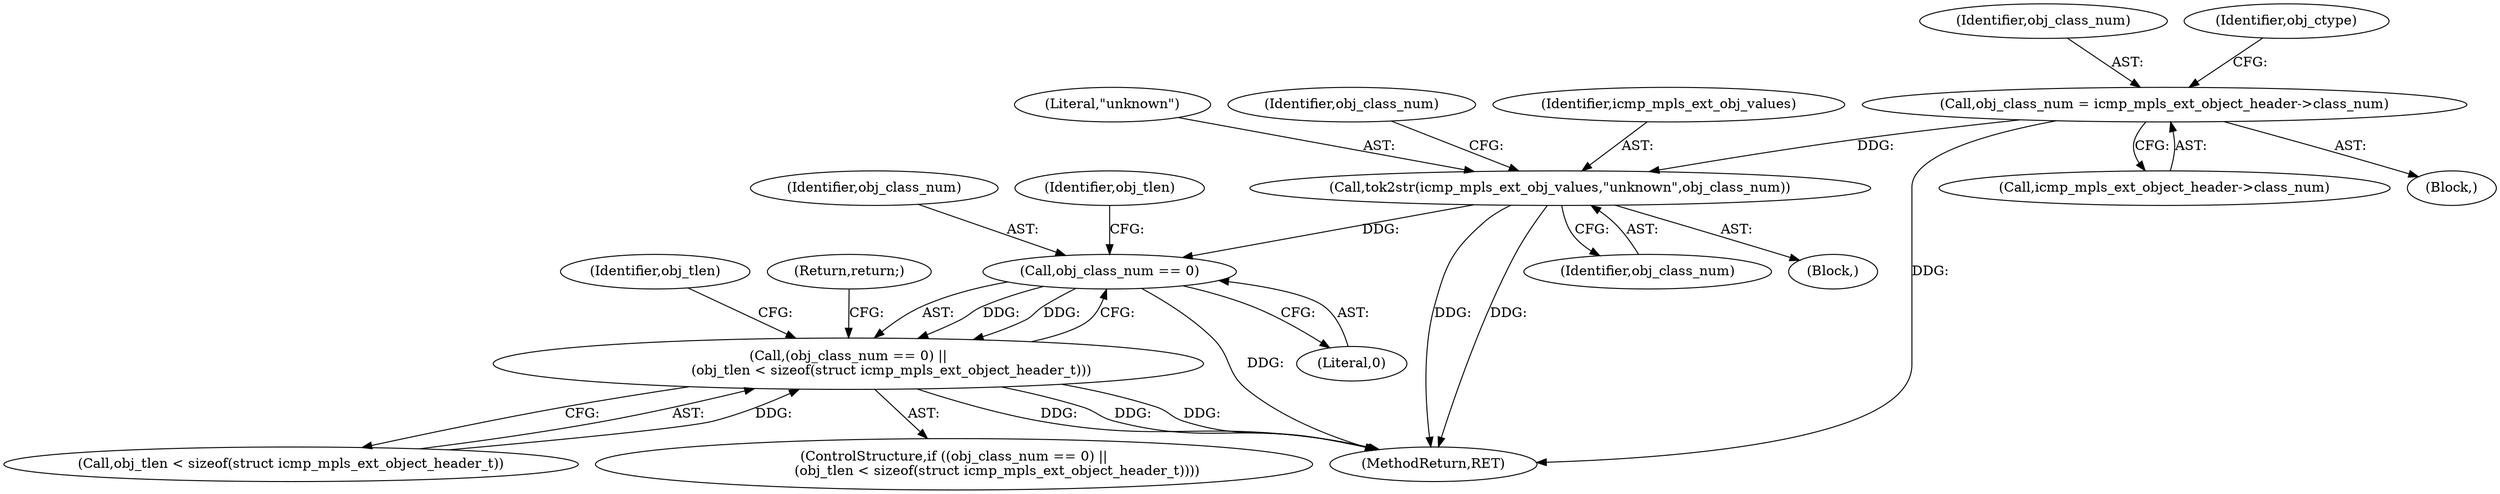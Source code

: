 digraph "0_tcpdump_2b62d1dda41590db29368ec7ba5f4faf3464765a@pointer" {
"1001124" [label="(Call,obj_class_num = icmp_mpls_ext_object_header->class_num)"];
"1001144" [label="(Call,tok2str(icmp_mpls_ext_obj_values,\"unknown\",obj_class_num))"];
"1001159" [label="(Call,obj_class_num == 0)"];
"1001158" [label="(Call,(obj_class_num == 0) ||\n                    (obj_tlen < sizeof(struct icmp_mpls_ext_object_header_t)))"];
"1001160" [label="(Identifier,obj_class_num)"];
"1001245" [label="(MethodReturn,RET)"];
"1001125" [label="(Identifier,obj_class_num)"];
"1001146" [label="(Literal,\"unknown\")"];
"1001130" [label="(Identifier,obj_ctype)"];
"1001169" [label="(Identifier,obj_tlen)"];
"1001158" [label="(Call,(obj_class_num == 0) ||\n                    (obj_tlen < sizeof(struct icmp_mpls_ext_object_header_t)))"];
"1001159" [label="(Call,obj_class_num == 0)"];
"1001167" [label="(Return,return;)"];
"1001162" [label="(Call,obj_tlen < sizeof(struct icmp_mpls_ext_object_header_t))"];
"1001147" [label="(Identifier,obj_class_num)"];
"1001124" [label="(Call,obj_class_num = icmp_mpls_ext_object_header->class_num)"];
"1001161" [label="(Literal,0)"];
"1001163" [label="(Identifier,obj_tlen)"];
"1001143" [label="(Block,)"];
"1001144" [label="(Call,tok2str(icmp_mpls_ext_obj_values,\"unknown\",obj_class_num))"];
"1001126" [label="(Call,icmp_mpls_ext_object_header->class_num)"];
"1001149" [label="(Identifier,obj_class_num)"];
"1001109" [label="(Block,)"];
"1001145" [label="(Identifier,icmp_mpls_ext_obj_values)"];
"1001157" [label="(ControlStructure,if ((obj_class_num == 0) ||\n                    (obj_tlen < sizeof(struct icmp_mpls_ext_object_header_t))))"];
"1001124" -> "1001109"  [label="AST: "];
"1001124" -> "1001126"  [label="CFG: "];
"1001125" -> "1001124"  [label="AST: "];
"1001126" -> "1001124"  [label="AST: "];
"1001130" -> "1001124"  [label="CFG: "];
"1001124" -> "1001245"  [label="DDG: "];
"1001124" -> "1001144"  [label="DDG: "];
"1001144" -> "1001143"  [label="AST: "];
"1001144" -> "1001147"  [label="CFG: "];
"1001145" -> "1001144"  [label="AST: "];
"1001146" -> "1001144"  [label="AST: "];
"1001147" -> "1001144"  [label="AST: "];
"1001149" -> "1001144"  [label="CFG: "];
"1001144" -> "1001245"  [label="DDG: "];
"1001144" -> "1001245"  [label="DDG: "];
"1001144" -> "1001159"  [label="DDG: "];
"1001159" -> "1001158"  [label="AST: "];
"1001159" -> "1001161"  [label="CFG: "];
"1001160" -> "1001159"  [label="AST: "];
"1001161" -> "1001159"  [label="AST: "];
"1001163" -> "1001159"  [label="CFG: "];
"1001158" -> "1001159"  [label="CFG: "];
"1001159" -> "1001245"  [label="DDG: "];
"1001159" -> "1001158"  [label="DDG: "];
"1001159" -> "1001158"  [label="DDG: "];
"1001158" -> "1001157"  [label="AST: "];
"1001158" -> "1001162"  [label="CFG: "];
"1001162" -> "1001158"  [label="AST: "];
"1001167" -> "1001158"  [label="CFG: "];
"1001169" -> "1001158"  [label="CFG: "];
"1001158" -> "1001245"  [label="DDG: "];
"1001158" -> "1001245"  [label="DDG: "];
"1001158" -> "1001245"  [label="DDG: "];
"1001162" -> "1001158"  [label="DDG: "];
}
